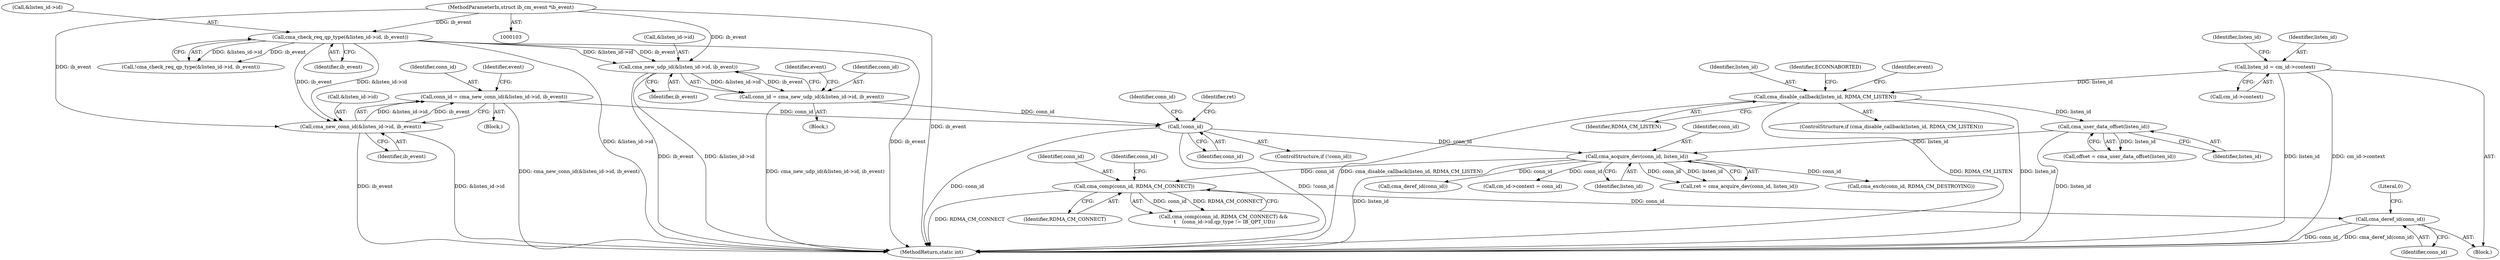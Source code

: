 digraph "0_linux_b2853fd6c2d0f383dbdf7427e263eb576a633867_0@pointer" {
"1000400" [label="(Call,cma_deref_id(conn_id))"];
"1000372" [label="(Call,cma_comp(conn_id, RDMA_CM_CONNECT))"];
"1000264" [label="(Call,cma_acquire_dev(conn_id, listen_id))"];
"1000248" [label="(Call,!conn_id)"];
"1000226" [label="(Call,conn_id = cma_new_conn_id(&listen_id->id, ib_event))"];
"1000228" [label="(Call,cma_new_conn_id(&listen_id->id, ib_event))"];
"1000154" [label="(Call,cma_check_req_qp_type(&listen_id->id, ib_event))"];
"1000105" [label="(MethodParameterIn,struct ib_cm_event *ib_event)"];
"1000192" [label="(Call,conn_id = cma_new_udp_id(&listen_id->id, ib_event))"];
"1000194" [label="(Call,cma_new_udp_id(&listen_id->id, ib_event))"];
"1000178" [label="(Call,cma_user_data_offset(listen_id))"];
"1000164" [label="(Call,cma_disable_callback(listen_id, RDMA_CM_LISTEN))"];
"1000147" [label="(Call,listen_id = cm_id->context)"];
"1000166" [label="(Identifier,RDMA_CM_LISTEN)"];
"1000236" [label="(Identifier,event)"];
"1000374" [label="(Identifier,RDMA_CM_CONNECT)"];
"1000247" [label="(ControlStructure,if (!conn_id))"];
"1000401" [label="(Identifier,conn_id)"];
"1000191" [label="(Block,)"];
"1000252" [label="(Identifier,ret)"];
"1000371" [label="(Call,cma_comp(conn_id, RDMA_CM_CONNECT) &&\n \t    (conn_id->id.qp_type != IB_QPT_UD))"];
"1000194" [label="(Call,cma_new_udp_id(&listen_id->id, ib_event))"];
"1000372" [label="(Call,cma_comp(conn_id, RDMA_CM_CONNECT))"];
"1000249" [label="(Identifier,conn_id)"];
"1000373" [label="(Identifier,conn_id)"];
"1000155" [label="(Call,&listen_id->id)"];
"1000225" [label="(Block,)"];
"1000157" [label="(Identifier,listen_id)"];
"1000248" [label="(Call,!conn_id)"];
"1000277" [label="(Call,cm_id->context = conn_id)"];
"1000204" [label="(Identifier,event)"];
"1000165" [label="(Identifier,listen_id)"];
"1000164" [label="(Call,cma_disable_callback(listen_id, RDMA_CM_LISTEN))"];
"1000148" [label="(Identifier,listen_id)"];
"1000147" [label="(Call,listen_id = cm_id->context)"];
"1000169" [label="(Identifier,ECONNABORTED)"];
"1000264" [label="(Call,cma_acquire_dev(conn_id, listen_id))"];
"1000178" [label="(Call,cma_user_data_offset(listen_id))"];
"1000229" [label="(Call,&listen_id->id)"];
"1000153" [label="(Call,!cma_check_req_qp_type(&listen_id->id, ib_event))"];
"1000266" [label="(Identifier,listen_id)"];
"1000159" [label="(Identifier,ib_event)"];
"1000265" [label="(Identifier,conn_id)"];
"1000163" [label="(ControlStructure,if (cma_disable_callback(listen_id, RDMA_CM_LISTEN)))"];
"1000106" [label="(Block,)"];
"1000228" [label="(Call,cma_new_conn_id(&listen_id->id, ib_event))"];
"1000233" [label="(Identifier,ib_event)"];
"1000400" [label="(Call,cma_deref_id(conn_id))"];
"1000149" [label="(Call,cm_id->context)"];
"1000195" [label="(Call,&listen_id->id)"];
"1000154" [label="(Call,cma_check_req_qp_type(&listen_id->id, ib_event))"];
"1000226" [label="(Call,conn_id = cma_new_conn_id(&listen_id->id, ib_event))"];
"1000179" [label="(Identifier,listen_id)"];
"1000438" [label="(MethodReturn,static int)"];
"1000176" [label="(Call,offset = cma_user_data_offset(listen_id))"];
"1000192" [label="(Call,conn_id = cma_new_udp_id(&listen_id->id, ib_event))"];
"1000105" [label="(MethodParameterIn,struct ib_cm_event *ib_event)"];
"1000415" [label="(Call,cma_exch(conn_id, RDMA_CM_DESTROYING))"];
"1000259" [label="(Identifier,conn_id)"];
"1000172" [label="(Identifier,event)"];
"1000262" [label="(Call,ret = cma_acquire_dev(conn_id, listen_id))"];
"1000403" [label="(Literal,0)"];
"1000378" [label="(Identifier,conn_id)"];
"1000405" [label="(Call,cma_deref_id(conn_id))"];
"1000193" [label="(Identifier,conn_id)"];
"1000199" [label="(Identifier,ib_event)"];
"1000227" [label="(Identifier,conn_id)"];
"1000400" -> "1000106"  [label="AST: "];
"1000400" -> "1000401"  [label="CFG: "];
"1000401" -> "1000400"  [label="AST: "];
"1000403" -> "1000400"  [label="CFG: "];
"1000400" -> "1000438"  [label="DDG: conn_id"];
"1000400" -> "1000438"  [label="DDG: cma_deref_id(conn_id)"];
"1000372" -> "1000400"  [label="DDG: conn_id"];
"1000372" -> "1000371"  [label="AST: "];
"1000372" -> "1000374"  [label="CFG: "];
"1000373" -> "1000372"  [label="AST: "];
"1000374" -> "1000372"  [label="AST: "];
"1000378" -> "1000372"  [label="CFG: "];
"1000371" -> "1000372"  [label="CFG: "];
"1000372" -> "1000438"  [label="DDG: RDMA_CM_CONNECT"];
"1000372" -> "1000371"  [label="DDG: conn_id"];
"1000372" -> "1000371"  [label="DDG: RDMA_CM_CONNECT"];
"1000264" -> "1000372"  [label="DDG: conn_id"];
"1000264" -> "1000262"  [label="AST: "];
"1000264" -> "1000266"  [label="CFG: "];
"1000265" -> "1000264"  [label="AST: "];
"1000266" -> "1000264"  [label="AST: "];
"1000262" -> "1000264"  [label="CFG: "];
"1000264" -> "1000438"  [label="DDG: listen_id"];
"1000264" -> "1000262"  [label="DDG: conn_id"];
"1000264" -> "1000262"  [label="DDG: listen_id"];
"1000248" -> "1000264"  [label="DDG: conn_id"];
"1000178" -> "1000264"  [label="DDG: listen_id"];
"1000264" -> "1000277"  [label="DDG: conn_id"];
"1000264" -> "1000405"  [label="DDG: conn_id"];
"1000264" -> "1000415"  [label="DDG: conn_id"];
"1000248" -> "1000247"  [label="AST: "];
"1000248" -> "1000249"  [label="CFG: "];
"1000249" -> "1000248"  [label="AST: "];
"1000252" -> "1000248"  [label="CFG: "];
"1000259" -> "1000248"  [label="CFG: "];
"1000248" -> "1000438"  [label="DDG: !conn_id"];
"1000248" -> "1000438"  [label="DDG: conn_id"];
"1000226" -> "1000248"  [label="DDG: conn_id"];
"1000192" -> "1000248"  [label="DDG: conn_id"];
"1000226" -> "1000225"  [label="AST: "];
"1000226" -> "1000228"  [label="CFG: "];
"1000227" -> "1000226"  [label="AST: "];
"1000228" -> "1000226"  [label="AST: "];
"1000236" -> "1000226"  [label="CFG: "];
"1000226" -> "1000438"  [label="DDG: cma_new_conn_id(&listen_id->id, ib_event)"];
"1000228" -> "1000226"  [label="DDG: &listen_id->id"];
"1000228" -> "1000226"  [label="DDG: ib_event"];
"1000228" -> "1000233"  [label="CFG: "];
"1000229" -> "1000228"  [label="AST: "];
"1000233" -> "1000228"  [label="AST: "];
"1000228" -> "1000438"  [label="DDG: ib_event"];
"1000228" -> "1000438"  [label="DDG: &listen_id->id"];
"1000154" -> "1000228"  [label="DDG: &listen_id->id"];
"1000154" -> "1000228"  [label="DDG: ib_event"];
"1000105" -> "1000228"  [label="DDG: ib_event"];
"1000154" -> "1000153"  [label="AST: "];
"1000154" -> "1000159"  [label="CFG: "];
"1000155" -> "1000154"  [label="AST: "];
"1000159" -> "1000154"  [label="AST: "];
"1000153" -> "1000154"  [label="CFG: "];
"1000154" -> "1000438"  [label="DDG: ib_event"];
"1000154" -> "1000438"  [label="DDG: &listen_id->id"];
"1000154" -> "1000153"  [label="DDG: &listen_id->id"];
"1000154" -> "1000153"  [label="DDG: ib_event"];
"1000105" -> "1000154"  [label="DDG: ib_event"];
"1000154" -> "1000194"  [label="DDG: &listen_id->id"];
"1000154" -> "1000194"  [label="DDG: ib_event"];
"1000105" -> "1000103"  [label="AST: "];
"1000105" -> "1000438"  [label="DDG: ib_event"];
"1000105" -> "1000194"  [label="DDG: ib_event"];
"1000192" -> "1000191"  [label="AST: "];
"1000192" -> "1000194"  [label="CFG: "];
"1000193" -> "1000192"  [label="AST: "];
"1000194" -> "1000192"  [label="AST: "];
"1000204" -> "1000192"  [label="CFG: "];
"1000192" -> "1000438"  [label="DDG: cma_new_udp_id(&listen_id->id, ib_event)"];
"1000194" -> "1000192"  [label="DDG: &listen_id->id"];
"1000194" -> "1000192"  [label="DDG: ib_event"];
"1000194" -> "1000199"  [label="CFG: "];
"1000195" -> "1000194"  [label="AST: "];
"1000199" -> "1000194"  [label="AST: "];
"1000194" -> "1000438"  [label="DDG: &listen_id->id"];
"1000194" -> "1000438"  [label="DDG: ib_event"];
"1000178" -> "1000176"  [label="AST: "];
"1000178" -> "1000179"  [label="CFG: "];
"1000179" -> "1000178"  [label="AST: "];
"1000176" -> "1000178"  [label="CFG: "];
"1000178" -> "1000438"  [label="DDG: listen_id"];
"1000178" -> "1000176"  [label="DDG: listen_id"];
"1000164" -> "1000178"  [label="DDG: listen_id"];
"1000164" -> "1000163"  [label="AST: "];
"1000164" -> "1000166"  [label="CFG: "];
"1000165" -> "1000164"  [label="AST: "];
"1000166" -> "1000164"  [label="AST: "];
"1000169" -> "1000164"  [label="CFG: "];
"1000172" -> "1000164"  [label="CFG: "];
"1000164" -> "1000438"  [label="DDG: cma_disable_callback(listen_id, RDMA_CM_LISTEN)"];
"1000164" -> "1000438"  [label="DDG: RDMA_CM_LISTEN"];
"1000164" -> "1000438"  [label="DDG: listen_id"];
"1000147" -> "1000164"  [label="DDG: listen_id"];
"1000147" -> "1000106"  [label="AST: "];
"1000147" -> "1000149"  [label="CFG: "];
"1000148" -> "1000147"  [label="AST: "];
"1000149" -> "1000147"  [label="AST: "];
"1000157" -> "1000147"  [label="CFG: "];
"1000147" -> "1000438"  [label="DDG: cm_id->context"];
"1000147" -> "1000438"  [label="DDG: listen_id"];
}
